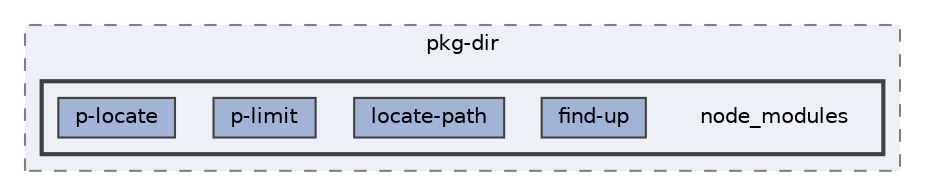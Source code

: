 digraph "C:/Users/arisc/OneDrive/Documents/GitHub/FINAL/EcoEats-Project/node_modules/pkg-dir/node_modules"
{
 // LATEX_PDF_SIZE
  bgcolor="transparent";
  edge [fontname=Helvetica,fontsize=10,labelfontname=Helvetica,labelfontsize=10];
  node [fontname=Helvetica,fontsize=10,shape=box,height=0.2,width=0.4];
  compound=true
  subgraph clusterdir_954cbcdb3c82051c67c11a49af9aaa5b {
    graph [ bgcolor="#edf0f7", pencolor="grey50", label="pkg-dir", fontname=Helvetica,fontsize=10 style="filled,dashed", URL="dir_954cbcdb3c82051c67c11a49af9aaa5b.html",tooltip=""]
  subgraph clusterdir_efc3885073662c4ef7df4795f9a557cd {
    graph [ bgcolor="#edf0f7", pencolor="grey25", label="", fontname=Helvetica,fontsize=10 style="filled,bold", URL="dir_efc3885073662c4ef7df4795f9a557cd.html",tooltip=""]
    dir_efc3885073662c4ef7df4795f9a557cd [shape=plaintext, label="node_modules"];
  dir_4d3af90fc010c5bacd2e1d8d9b245375 [label="find-up", fillcolor="#a2b4d6", color="grey25", style="filled", URL="dir_4d3af90fc010c5bacd2e1d8d9b245375.html",tooltip=""];
  dir_ff581bdaea992e0678022c54c11c9292 [label="locate-path", fillcolor="#a2b4d6", color="grey25", style="filled", URL="dir_ff581bdaea992e0678022c54c11c9292.html",tooltip=""];
  dir_0ba6c69e226da40efeae6af9f1e53dd2 [label="p-limit", fillcolor="#a2b4d6", color="grey25", style="filled", URL="dir_0ba6c69e226da40efeae6af9f1e53dd2.html",tooltip=""];
  dir_d4c922905188fe97f859260a3705cc57 [label="p-locate", fillcolor="#a2b4d6", color="grey25", style="filled", URL="dir_d4c922905188fe97f859260a3705cc57.html",tooltip=""];
  }
  }
}
